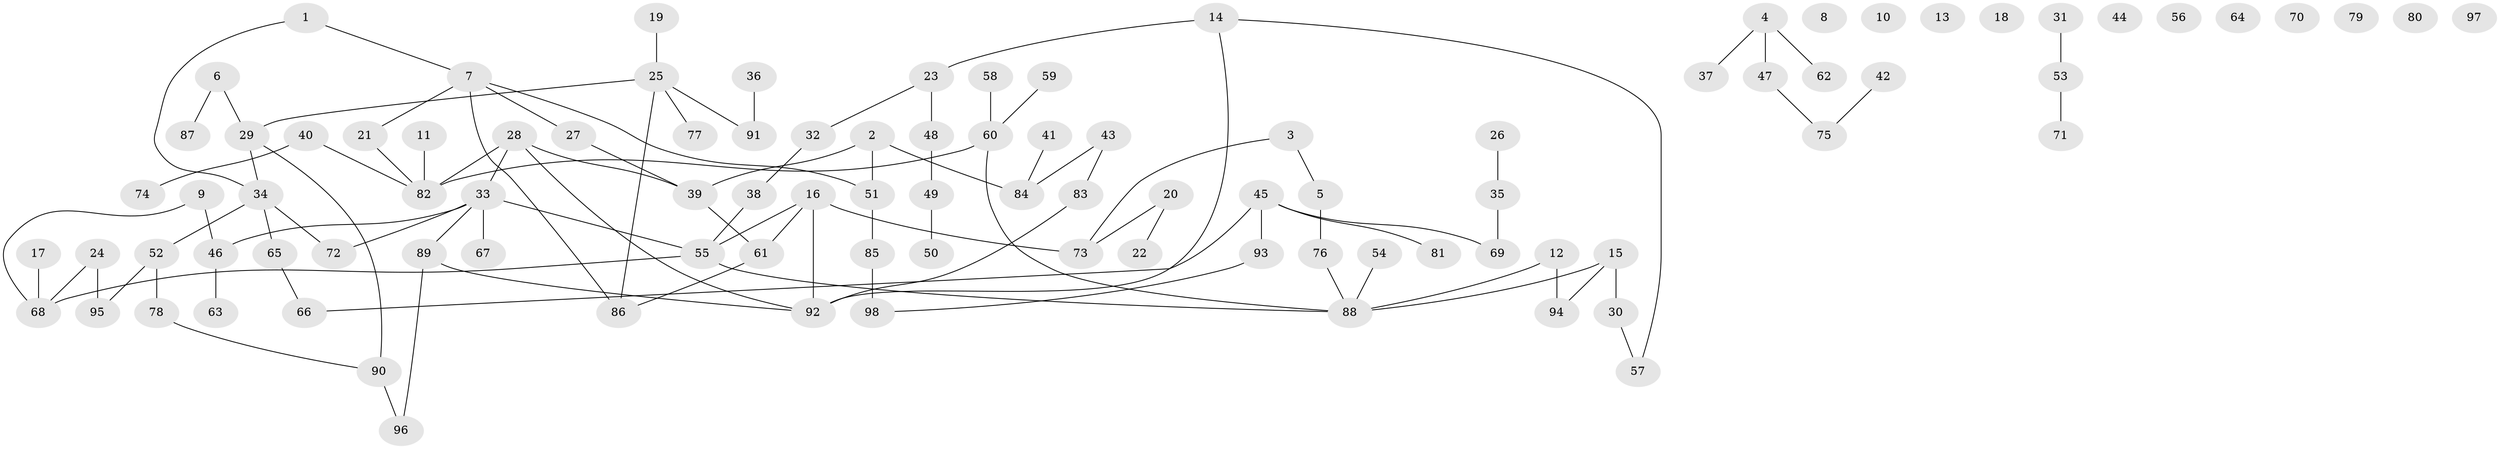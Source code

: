 // Generated by graph-tools (version 1.1) at 2025/49/03/09/25 03:49:04]
// undirected, 98 vertices, 103 edges
graph export_dot {
graph [start="1"]
  node [color=gray90,style=filled];
  1;
  2;
  3;
  4;
  5;
  6;
  7;
  8;
  9;
  10;
  11;
  12;
  13;
  14;
  15;
  16;
  17;
  18;
  19;
  20;
  21;
  22;
  23;
  24;
  25;
  26;
  27;
  28;
  29;
  30;
  31;
  32;
  33;
  34;
  35;
  36;
  37;
  38;
  39;
  40;
  41;
  42;
  43;
  44;
  45;
  46;
  47;
  48;
  49;
  50;
  51;
  52;
  53;
  54;
  55;
  56;
  57;
  58;
  59;
  60;
  61;
  62;
  63;
  64;
  65;
  66;
  67;
  68;
  69;
  70;
  71;
  72;
  73;
  74;
  75;
  76;
  77;
  78;
  79;
  80;
  81;
  82;
  83;
  84;
  85;
  86;
  87;
  88;
  89;
  90;
  91;
  92;
  93;
  94;
  95;
  96;
  97;
  98;
  1 -- 7;
  1 -- 34;
  2 -- 39;
  2 -- 51;
  2 -- 84;
  3 -- 5;
  3 -- 73;
  4 -- 37;
  4 -- 47;
  4 -- 62;
  5 -- 76;
  6 -- 29;
  6 -- 87;
  7 -- 21;
  7 -- 27;
  7 -- 51;
  7 -- 86;
  9 -- 46;
  9 -- 68;
  11 -- 82;
  12 -- 88;
  12 -- 94;
  14 -- 23;
  14 -- 57;
  14 -- 92;
  15 -- 30;
  15 -- 88;
  15 -- 94;
  16 -- 55;
  16 -- 61;
  16 -- 73;
  16 -- 92;
  17 -- 68;
  19 -- 25;
  20 -- 22;
  20 -- 73;
  21 -- 82;
  23 -- 32;
  23 -- 48;
  24 -- 68;
  24 -- 95;
  25 -- 29;
  25 -- 77;
  25 -- 86;
  25 -- 91;
  26 -- 35;
  27 -- 39;
  28 -- 33;
  28 -- 39;
  28 -- 82;
  28 -- 92;
  29 -- 34;
  29 -- 90;
  30 -- 57;
  31 -- 53;
  32 -- 38;
  33 -- 46;
  33 -- 55;
  33 -- 67;
  33 -- 72;
  33 -- 89;
  34 -- 52;
  34 -- 65;
  34 -- 72;
  35 -- 69;
  36 -- 91;
  38 -- 55;
  39 -- 61;
  40 -- 74;
  40 -- 82;
  41 -- 84;
  42 -- 75;
  43 -- 83;
  43 -- 84;
  45 -- 66;
  45 -- 69;
  45 -- 81;
  45 -- 93;
  46 -- 63;
  47 -- 75;
  48 -- 49;
  49 -- 50;
  51 -- 85;
  52 -- 78;
  52 -- 95;
  53 -- 71;
  54 -- 88;
  55 -- 68;
  55 -- 88;
  58 -- 60;
  59 -- 60;
  60 -- 82;
  60 -- 88;
  61 -- 86;
  65 -- 66;
  76 -- 88;
  78 -- 90;
  83 -- 92;
  85 -- 98;
  89 -- 92;
  89 -- 96;
  90 -- 96;
  93 -- 98;
}
